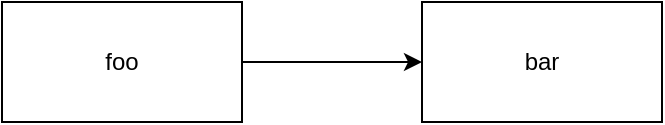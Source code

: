 <mxfile version="21.5.2" type="github">
  <diagram name="Seite-1" id="4uJEseA0gzrAmUSKs4ez">
    <mxGraphModel dx="1213" dy="741" grid="1" gridSize="10" guides="1" tooltips="1" connect="1" arrows="1" fold="1" page="1" pageScale="1" pageWidth="827" pageHeight="1169" math="0" shadow="0">
      <root>
        <mxCell id="0" />
        <mxCell id="1" parent="0" />
        <mxCell id="TLNHJS8MmMmlfnBTbSxL-4" style="edgeStyle=orthogonalEdgeStyle;rounded=0;orthogonalLoop=1;jettySize=auto;html=1;" edge="1" parent="1" source="TLNHJS8MmMmlfnBTbSxL-1" target="TLNHJS8MmMmlfnBTbSxL-3">
          <mxGeometry relative="1" as="geometry" />
        </mxCell>
        <mxCell id="TLNHJS8MmMmlfnBTbSxL-1" value="foo" style="rounded=0;whiteSpace=wrap;html=1;" vertex="1" parent="1">
          <mxGeometry x="210" y="300" width="120" height="60" as="geometry" />
        </mxCell>
        <mxCell id="TLNHJS8MmMmlfnBTbSxL-3" value="bar" style="rounded=0;whiteSpace=wrap;html=1;" vertex="1" parent="1">
          <mxGeometry x="420" y="300" width="120" height="60" as="geometry" />
        </mxCell>
      </root>
    </mxGraphModel>
  </diagram>
</mxfile>
